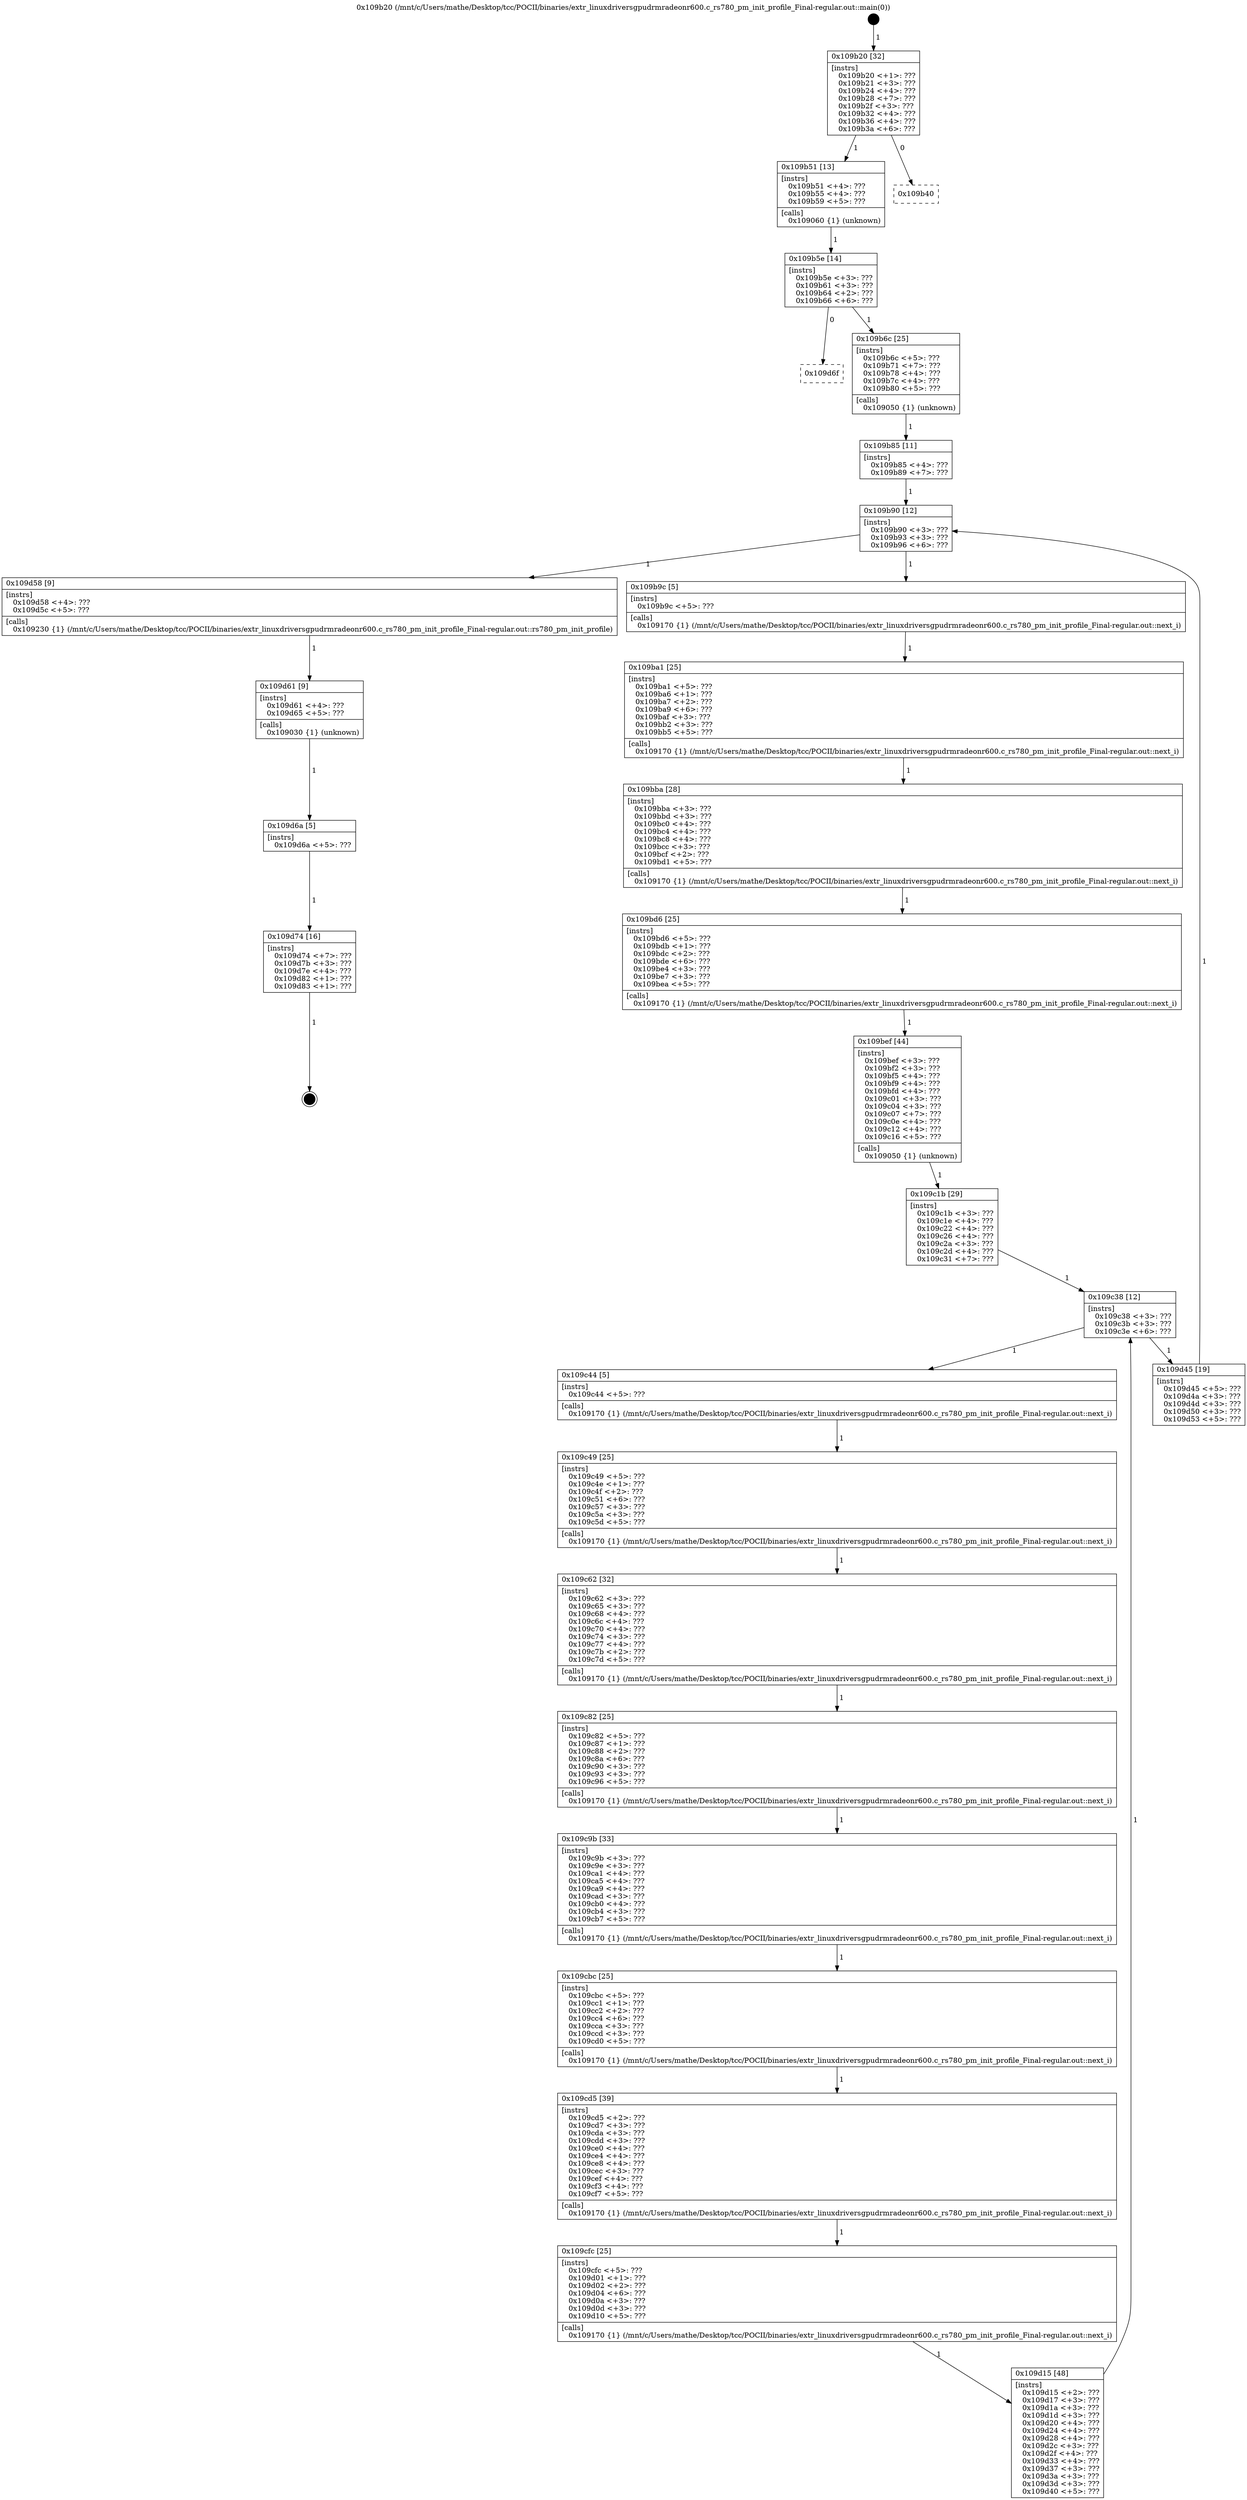 digraph "0x109b20" {
  label = "0x109b20 (/mnt/c/Users/mathe/Desktop/tcc/POCII/binaries/extr_linuxdriversgpudrmradeonr600.c_rs780_pm_init_profile_Final-regular.out::main(0))"
  labelloc = "t"
  node[shape=record]

  Entry [label="",width=0.3,height=0.3,shape=circle,fillcolor=black,style=filled]
  "0x109b20" [label="{
     0x109b20 [32]\l
     | [instrs]\l
     &nbsp;&nbsp;0x109b20 \<+1\>: ???\l
     &nbsp;&nbsp;0x109b21 \<+3\>: ???\l
     &nbsp;&nbsp;0x109b24 \<+4\>: ???\l
     &nbsp;&nbsp;0x109b28 \<+7\>: ???\l
     &nbsp;&nbsp;0x109b2f \<+3\>: ???\l
     &nbsp;&nbsp;0x109b32 \<+4\>: ???\l
     &nbsp;&nbsp;0x109b36 \<+4\>: ???\l
     &nbsp;&nbsp;0x109b3a \<+6\>: ???\l
  }"]
  "0x109b51" [label="{
     0x109b51 [13]\l
     | [instrs]\l
     &nbsp;&nbsp;0x109b51 \<+4\>: ???\l
     &nbsp;&nbsp;0x109b55 \<+4\>: ???\l
     &nbsp;&nbsp;0x109b59 \<+5\>: ???\l
     | [calls]\l
     &nbsp;&nbsp;0x109060 \{1\} (unknown)\l
  }"]
  "0x109b40" [label="{
     0x109b40\l
  }", style=dashed]
  "0x109b5e" [label="{
     0x109b5e [14]\l
     | [instrs]\l
     &nbsp;&nbsp;0x109b5e \<+3\>: ???\l
     &nbsp;&nbsp;0x109b61 \<+3\>: ???\l
     &nbsp;&nbsp;0x109b64 \<+2\>: ???\l
     &nbsp;&nbsp;0x109b66 \<+6\>: ???\l
  }"]
  "0x109d6f" [label="{
     0x109d6f\l
  }", style=dashed]
  "0x109b6c" [label="{
     0x109b6c [25]\l
     | [instrs]\l
     &nbsp;&nbsp;0x109b6c \<+5\>: ???\l
     &nbsp;&nbsp;0x109b71 \<+7\>: ???\l
     &nbsp;&nbsp;0x109b78 \<+4\>: ???\l
     &nbsp;&nbsp;0x109b7c \<+4\>: ???\l
     &nbsp;&nbsp;0x109b80 \<+5\>: ???\l
     | [calls]\l
     &nbsp;&nbsp;0x109050 \{1\} (unknown)\l
  }"]
  Exit [label="",width=0.3,height=0.3,shape=circle,fillcolor=black,style=filled,peripheries=2]
  "0x109b90" [label="{
     0x109b90 [12]\l
     | [instrs]\l
     &nbsp;&nbsp;0x109b90 \<+3\>: ???\l
     &nbsp;&nbsp;0x109b93 \<+3\>: ???\l
     &nbsp;&nbsp;0x109b96 \<+6\>: ???\l
  }"]
  "0x109d58" [label="{
     0x109d58 [9]\l
     | [instrs]\l
     &nbsp;&nbsp;0x109d58 \<+4\>: ???\l
     &nbsp;&nbsp;0x109d5c \<+5\>: ???\l
     | [calls]\l
     &nbsp;&nbsp;0x109230 \{1\} (/mnt/c/Users/mathe/Desktop/tcc/POCII/binaries/extr_linuxdriversgpudrmradeonr600.c_rs780_pm_init_profile_Final-regular.out::rs780_pm_init_profile)\l
  }"]
  "0x109b9c" [label="{
     0x109b9c [5]\l
     | [instrs]\l
     &nbsp;&nbsp;0x109b9c \<+5\>: ???\l
     | [calls]\l
     &nbsp;&nbsp;0x109170 \{1\} (/mnt/c/Users/mathe/Desktop/tcc/POCII/binaries/extr_linuxdriversgpudrmradeonr600.c_rs780_pm_init_profile_Final-regular.out::next_i)\l
  }"]
  "0x109ba1" [label="{
     0x109ba1 [25]\l
     | [instrs]\l
     &nbsp;&nbsp;0x109ba1 \<+5\>: ???\l
     &nbsp;&nbsp;0x109ba6 \<+1\>: ???\l
     &nbsp;&nbsp;0x109ba7 \<+2\>: ???\l
     &nbsp;&nbsp;0x109ba9 \<+6\>: ???\l
     &nbsp;&nbsp;0x109baf \<+3\>: ???\l
     &nbsp;&nbsp;0x109bb2 \<+3\>: ???\l
     &nbsp;&nbsp;0x109bb5 \<+5\>: ???\l
     | [calls]\l
     &nbsp;&nbsp;0x109170 \{1\} (/mnt/c/Users/mathe/Desktop/tcc/POCII/binaries/extr_linuxdriversgpudrmradeonr600.c_rs780_pm_init_profile_Final-regular.out::next_i)\l
  }"]
  "0x109bba" [label="{
     0x109bba [28]\l
     | [instrs]\l
     &nbsp;&nbsp;0x109bba \<+3\>: ???\l
     &nbsp;&nbsp;0x109bbd \<+3\>: ???\l
     &nbsp;&nbsp;0x109bc0 \<+4\>: ???\l
     &nbsp;&nbsp;0x109bc4 \<+4\>: ???\l
     &nbsp;&nbsp;0x109bc8 \<+4\>: ???\l
     &nbsp;&nbsp;0x109bcc \<+3\>: ???\l
     &nbsp;&nbsp;0x109bcf \<+2\>: ???\l
     &nbsp;&nbsp;0x109bd1 \<+5\>: ???\l
     | [calls]\l
     &nbsp;&nbsp;0x109170 \{1\} (/mnt/c/Users/mathe/Desktop/tcc/POCII/binaries/extr_linuxdriversgpudrmradeonr600.c_rs780_pm_init_profile_Final-regular.out::next_i)\l
  }"]
  "0x109bd6" [label="{
     0x109bd6 [25]\l
     | [instrs]\l
     &nbsp;&nbsp;0x109bd6 \<+5\>: ???\l
     &nbsp;&nbsp;0x109bdb \<+1\>: ???\l
     &nbsp;&nbsp;0x109bdc \<+2\>: ???\l
     &nbsp;&nbsp;0x109bde \<+6\>: ???\l
     &nbsp;&nbsp;0x109be4 \<+3\>: ???\l
     &nbsp;&nbsp;0x109be7 \<+3\>: ???\l
     &nbsp;&nbsp;0x109bea \<+5\>: ???\l
     | [calls]\l
     &nbsp;&nbsp;0x109170 \{1\} (/mnt/c/Users/mathe/Desktop/tcc/POCII/binaries/extr_linuxdriversgpudrmradeonr600.c_rs780_pm_init_profile_Final-regular.out::next_i)\l
  }"]
  "0x109bef" [label="{
     0x109bef [44]\l
     | [instrs]\l
     &nbsp;&nbsp;0x109bef \<+3\>: ???\l
     &nbsp;&nbsp;0x109bf2 \<+3\>: ???\l
     &nbsp;&nbsp;0x109bf5 \<+4\>: ???\l
     &nbsp;&nbsp;0x109bf9 \<+4\>: ???\l
     &nbsp;&nbsp;0x109bfd \<+4\>: ???\l
     &nbsp;&nbsp;0x109c01 \<+3\>: ???\l
     &nbsp;&nbsp;0x109c04 \<+3\>: ???\l
     &nbsp;&nbsp;0x109c07 \<+7\>: ???\l
     &nbsp;&nbsp;0x109c0e \<+4\>: ???\l
     &nbsp;&nbsp;0x109c12 \<+4\>: ???\l
     &nbsp;&nbsp;0x109c16 \<+5\>: ???\l
     | [calls]\l
     &nbsp;&nbsp;0x109050 \{1\} (unknown)\l
  }"]
  "0x109c38" [label="{
     0x109c38 [12]\l
     | [instrs]\l
     &nbsp;&nbsp;0x109c38 \<+3\>: ???\l
     &nbsp;&nbsp;0x109c3b \<+3\>: ???\l
     &nbsp;&nbsp;0x109c3e \<+6\>: ???\l
  }"]
  "0x109d45" [label="{
     0x109d45 [19]\l
     | [instrs]\l
     &nbsp;&nbsp;0x109d45 \<+5\>: ???\l
     &nbsp;&nbsp;0x109d4a \<+3\>: ???\l
     &nbsp;&nbsp;0x109d4d \<+3\>: ???\l
     &nbsp;&nbsp;0x109d50 \<+3\>: ???\l
     &nbsp;&nbsp;0x109d53 \<+5\>: ???\l
  }"]
  "0x109c44" [label="{
     0x109c44 [5]\l
     | [instrs]\l
     &nbsp;&nbsp;0x109c44 \<+5\>: ???\l
     | [calls]\l
     &nbsp;&nbsp;0x109170 \{1\} (/mnt/c/Users/mathe/Desktop/tcc/POCII/binaries/extr_linuxdriversgpudrmradeonr600.c_rs780_pm_init_profile_Final-regular.out::next_i)\l
  }"]
  "0x109c49" [label="{
     0x109c49 [25]\l
     | [instrs]\l
     &nbsp;&nbsp;0x109c49 \<+5\>: ???\l
     &nbsp;&nbsp;0x109c4e \<+1\>: ???\l
     &nbsp;&nbsp;0x109c4f \<+2\>: ???\l
     &nbsp;&nbsp;0x109c51 \<+6\>: ???\l
     &nbsp;&nbsp;0x109c57 \<+3\>: ???\l
     &nbsp;&nbsp;0x109c5a \<+3\>: ???\l
     &nbsp;&nbsp;0x109c5d \<+5\>: ???\l
     | [calls]\l
     &nbsp;&nbsp;0x109170 \{1\} (/mnt/c/Users/mathe/Desktop/tcc/POCII/binaries/extr_linuxdriversgpudrmradeonr600.c_rs780_pm_init_profile_Final-regular.out::next_i)\l
  }"]
  "0x109c62" [label="{
     0x109c62 [32]\l
     | [instrs]\l
     &nbsp;&nbsp;0x109c62 \<+3\>: ???\l
     &nbsp;&nbsp;0x109c65 \<+3\>: ???\l
     &nbsp;&nbsp;0x109c68 \<+4\>: ???\l
     &nbsp;&nbsp;0x109c6c \<+4\>: ???\l
     &nbsp;&nbsp;0x109c70 \<+4\>: ???\l
     &nbsp;&nbsp;0x109c74 \<+3\>: ???\l
     &nbsp;&nbsp;0x109c77 \<+4\>: ???\l
     &nbsp;&nbsp;0x109c7b \<+2\>: ???\l
     &nbsp;&nbsp;0x109c7d \<+5\>: ???\l
     | [calls]\l
     &nbsp;&nbsp;0x109170 \{1\} (/mnt/c/Users/mathe/Desktop/tcc/POCII/binaries/extr_linuxdriversgpudrmradeonr600.c_rs780_pm_init_profile_Final-regular.out::next_i)\l
  }"]
  "0x109c82" [label="{
     0x109c82 [25]\l
     | [instrs]\l
     &nbsp;&nbsp;0x109c82 \<+5\>: ???\l
     &nbsp;&nbsp;0x109c87 \<+1\>: ???\l
     &nbsp;&nbsp;0x109c88 \<+2\>: ???\l
     &nbsp;&nbsp;0x109c8a \<+6\>: ???\l
     &nbsp;&nbsp;0x109c90 \<+3\>: ???\l
     &nbsp;&nbsp;0x109c93 \<+3\>: ???\l
     &nbsp;&nbsp;0x109c96 \<+5\>: ???\l
     | [calls]\l
     &nbsp;&nbsp;0x109170 \{1\} (/mnt/c/Users/mathe/Desktop/tcc/POCII/binaries/extr_linuxdriversgpudrmradeonr600.c_rs780_pm_init_profile_Final-regular.out::next_i)\l
  }"]
  "0x109c9b" [label="{
     0x109c9b [33]\l
     | [instrs]\l
     &nbsp;&nbsp;0x109c9b \<+3\>: ???\l
     &nbsp;&nbsp;0x109c9e \<+3\>: ???\l
     &nbsp;&nbsp;0x109ca1 \<+4\>: ???\l
     &nbsp;&nbsp;0x109ca5 \<+4\>: ???\l
     &nbsp;&nbsp;0x109ca9 \<+4\>: ???\l
     &nbsp;&nbsp;0x109cad \<+3\>: ???\l
     &nbsp;&nbsp;0x109cb0 \<+4\>: ???\l
     &nbsp;&nbsp;0x109cb4 \<+3\>: ???\l
     &nbsp;&nbsp;0x109cb7 \<+5\>: ???\l
     | [calls]\l
     &nbsp;&nbsp;0x109170 \{1\} (/mnt/c/Users/mathe/Desktop/tcc/POCII/binaries/extr_linuxdriversgpudrmradeonr600.c_rs780_pm_init_profile_Final-regular.out::next_i)\l
  }"]
  "0x109cbc" [label="{
     0x109cbc [25]\l
     | [instrs]\l
     &nbsp;&nbsp;0x109cbc \<+5\>: ???\l
     &nbsp;&nbsp;0x109cc1 \<+1\>: ???\l
     &nbsp;&nbsp;0x109cc2 \<+2\>: ???\l
     &nbsp;&nbsp;0x109cc4 \<+6\>: ???\l
     &nbsp;&nbsp;0x109cca \<+3\>: ???\l
     &nbsp;&nbsp;0x109ccd \<+3\>: ???\l
     &nbsp;&nbsp;0x109cd0 \<+5\>: ???\l
     | [calls]\l
     &nbsp;&nbsp;0x109170 \{1\} (/mnt/c/Users/mathe/Desktop/tcc/POCII/binaries/extr_linuxdriversgpudrmradeonr600.c_rs780_pm_init_profile_Final-regular.out::next_i)\l
  }"]
  "0x109cd5" [label="{
     0x109cd5 [39]\l
     | [instrs]\l
     &nbsp;&nbsp;0x109cd5 \<+2\>: ???\l
     &nbsp;&nbsp;0x109cd7 \<+3\>: ???\l
     &nbsp;&nbsp;0x109cda \<+3\>: ???\l
     &nbsp;&nbsp;0x109cdd \<+3\>: ???\l
     &nbsp;&nbsp;0x109ce0 \<+4\>: ???\l
     &nbsp;&nbsp;0x109ce4 \<+4\>: ???\l
     &nbsp;&nbsp;0x109ce8 \<+4\>: ???\l
     &nbsp;&nbsp;0x109cec \<+3\>: ???\l
     &nbsp;&nbsp;0x109cef \<+4\>: ???\l
     &nbsp;&nbsp;0x109cf3 \<+4\>: ???\l
     &nbsp;&nbsp;0x109cf7 \<+5\>: ???\l
     | [calls]\l
     &nbsp;&nbsp;0x109170 \{1\} (/mnt/c/Users/mathe/Desktop/tcc/POCII/binaries/extr_linuxdriversgpudrmradeonr600.c_rs780_pm_init_profile_Final-regular.out::next_i)\l
  }"]
  "0x109cfc" [label="{
     0x109cfc [25]\l
     | [instrs]\l
     &nbsp;&nbsp;0x109cfc \<+5\>: ???\l
     &nbsp;&nbsp;0x109d01 \<+1\>: ???\l
     &nbsp;&nbsp;0x109d02 \<+2\>: ???\l
     &nbsp;&nbsp;0x109d04 \<+6\>: ???\l
     &nbsp;&nbsp;0x109d0a \<+3\>: ???\l
     &nbsp;&nbsp;0x109d0d \<+3\>: ???\l
     &nbsp;&nbsp;0x109d10 \<+5\>: ???\l
     | [calls]\l
     &nbsp;&nbsp;0x109170 \{1\} (/mnt/c/Users/mathe/Desktop/tcc/POCII/binaries/extr_linuxdriversgpudrmradeonr600.c_rs780_pm_init_profile_Final-regular.out::next_i)\l
  }"]
  "0x109d15" [label="{
     0x109d15 [48]\l
     | [instrs]\l
     &nbsp;&nbsp;0x109d15 \<+2\>: ???\l
     &nbsp;&nbsp;0x109d17 \<+3\>: ???\l
     &nbsp;&nbsp;0x109d1a \<+3\>: ???\l
     &nbsp;&nbsp;0x109d1d \<+3\>: ???\l
     &nbsp;&nbsp;0x109d20 \<+4\>: ???\l
     &nbsp;&nbsp;0x109d24 \<+4\>: ???\l
     &nbsp;&nbsp;0x109d28 \<+4\>: ???\l
     &nbsp;&nbsp;0x109d2c \<+3\>: ???\l
     &nbsp;&nbsp;0x109d2f \<+4\>: ???\l
     &nbsp;&nbsp;0x109d33 \<+4\>: ???\l
     &nbsp;&nbsp;0x109d37 \<+3\>: ???\l
     &nbsp;&nbsp;0x109d3a \<+3\>: ???\l
     &nbsp;&nbsp;0x109d3d \<+3\>: ???\l
     &nbsp;&nbsp;0x109d40 \<+5\>: ???\l
  }"]
  "0x109c1b" [label="{
     0x109c1b [29]\l
     | [instrs]\l
     &nbsp;&nbsp;0x109c1b \<+3\>: ???\l
     &nbsp;&nbsp;0x109c1e \<+4\>: ???\l
     &nbsp;&nbsp;0x109c22 \<+4\>: ???\l
     &nbsp;&nbsp;0x109c26 \<+4\>: ???\l
     &nbsp;&nbsp;0x109c2a \<+3\>: ???\l
     &nbsp;&nbsp;0x109c2d \<+4\>: ???\l
     &nbsp;&nbsp;0x109c31 \<+7\>: ???\l
  }"]
  "0x109d74" [label="{
     0x109d74 [16]\l
     | [instrs]\l
     &nbsp;&nbsp;0x109d74 \<+7\>: ???\l
     &nbsp;&nbsp;0x109d7b \<+3\>: ???\l
     &nbsp;&nbsp;0x109d7e \<+4\>: ???\l
     &nbsp;&nbsp;0x109d82 \<+1\>: ???\l
     &nbsp;&nbsp;0x109d83 \<+1\>: ???\l
  }"]
  "0x109b85" [label="{
     0x109b85 [11]\l
     | [instrs]\l
     &nbsp;&nbsp;0x109b85 \<+4\>: ???\l
     &nbsp;&nbsp;0x109b89 \<+7\>: ???\l
  }"]
  "0x109d61" [label="{
     0x109d61 [9]\l
     | [instrs]\l
     &nbsp;&nbsp;0x109d61 \<+4\>: ???\l
     &nbsp;&nbsp;0x109d65 \<+5\>: ???\l
     | [calls]\l
     &nbsp;&nbsp;0x109030 \{1\} (unknown)\l
  }"]
  "0x109d6a" [label="{
     0x109d6a [5]\l
     | [instrs]\l
     &nbsp;&nbsp;0x109d6a \<+5\>: ???\l
  }"]
  Entry -> "0x109b20" [label=" 1"]
  "0x109b20" -> "0x109b51" [label=" 1"]
  "0x109b20" -> "0x109b40" [label=" 0"]
  "0x109b51" -> "0x109b5e" [label=" 1"]
  "0x109b5e" -> "0x109d6f" [label=" 0"]
  "0x109b5e" -> "0x109b6c" [label=" 1"]
  "0x109d74" -> Exit [label=" 1"]
  "0x109b6c" -> "0x109b85" [label=" 1"]
  "0x109b90" -> "0x109d58" [label=" 1"]
  "0x109b90" -> "0x109b9c" [label=" 1"]
  "0x109b9c" -> "0x109ba1" [label=" 1"]
  "0x109ba1" -> "0x109bba" [label=" 1"]
  "0x109bba" -> "0x109bd6" [label=" 1"]
  "0x109bd6" -> "0x109bef" [label=" 1"]
  "0x109bef" -> "0x109c1b" [label=" 1"]
  "0x109c38" -> "0x109d45" [label=" 1"]
  "0x109c38" -> "0x109c44" [label=" 1"]
  "0x109c44" -> "0x109c49" [label=" 1"]
  "0x109c49" -> "0x109c62" [label=" 1"]
  "0x109c62" -> "0x109c82" [label=" 1"]
  "0x109c82" -> "0x109c9b" [label=" 1"]
  "0x109c9b" -> "0x109cbc" [label=" 1"]
  "0x109cbc" -> "0x109cd5" [label=" 1"]
  "0x109cd5" -> "0x109cfc" [label=" 1"]
  "0x109cfc" -> "0x109d15" [label=" 1"]
  "0x109c1b" -> "0x109c38" [label=" 1"]
  "0x109d15" -> "0x109c38" [label=" 1"]
  "0x109d6a" -> "0x109d74" [label=" 1"]
  "0x109b85" -> "0x109b90" [label=" 1"]
  "0x109d45" -> "0x109b90" [label=" 1"]
  "0x109d58" -> "0x109d61" [label=" 1"]
  "0x109d61" -> "0x109d6a" [label=" 1"]
}

